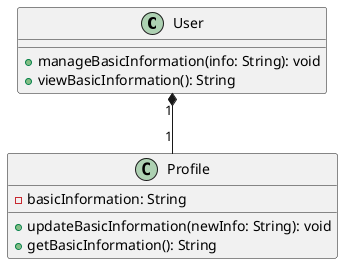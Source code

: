 @startuml
class User {
    + manageBasicInformation(info: String): void
    + viewBasicInformation(): String
}

class Profile {
    - basicInformation: String
    + updateBasicInformation(newInfo: String): void
    + getBasicInformation(): String
}

User "1" *-- "1" Profile
@enduml